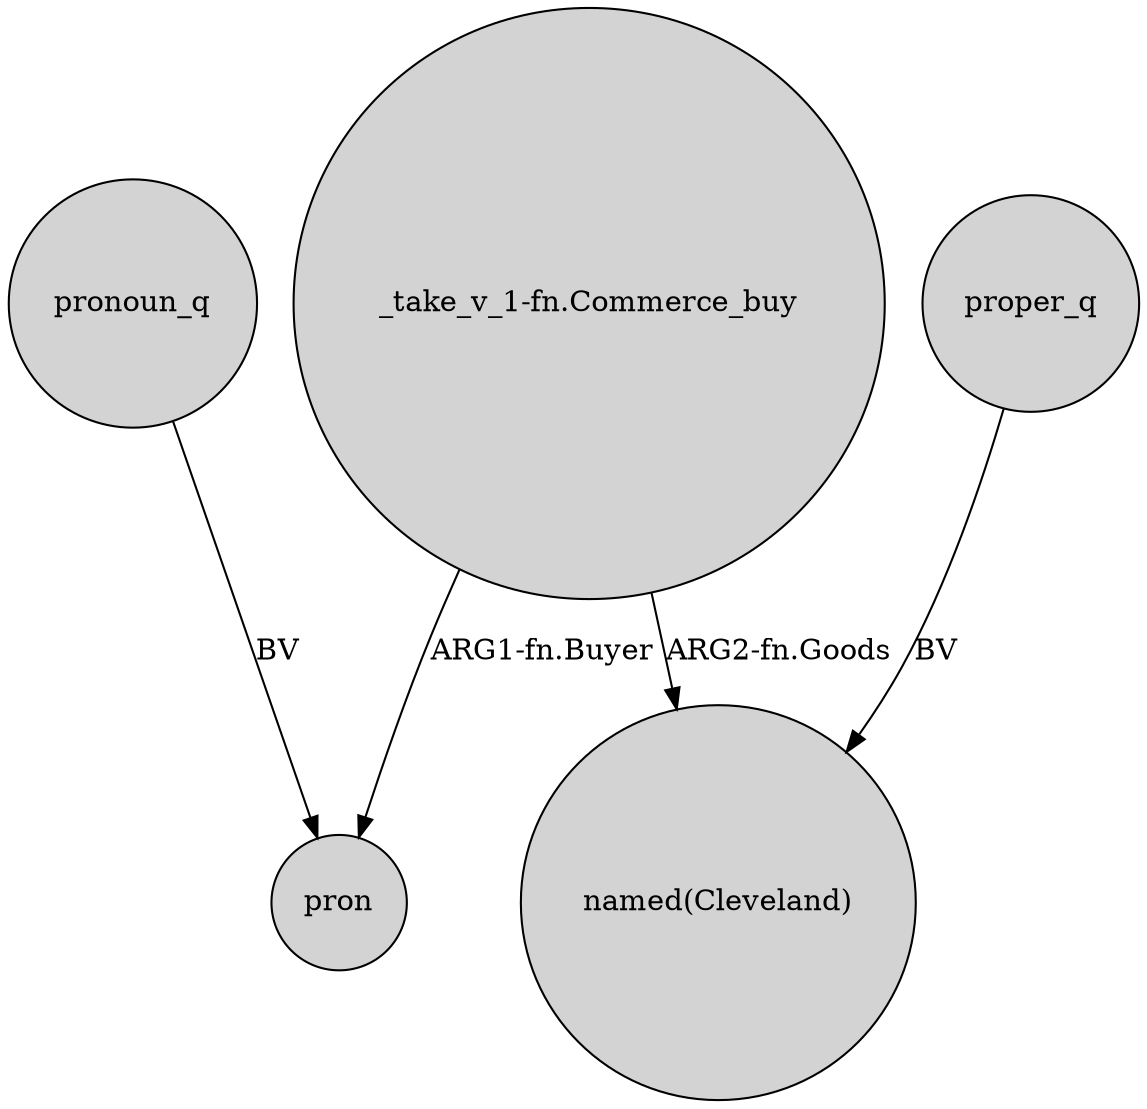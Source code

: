 digraph {
	node [shape=circle style=filled]
	pronoun_q -> pron [label=BV]
	"_take_v_1-fn.Commerce_buy" -> "named(Cleveland)" [label="ARG2-fn.Goods"]
	"_take_v_1-fn.Commerce_buy" -> pron [label="ARG1-fn.Buyer"]
	proper_q -> "named(Cleveland)" [label=BV]
}
